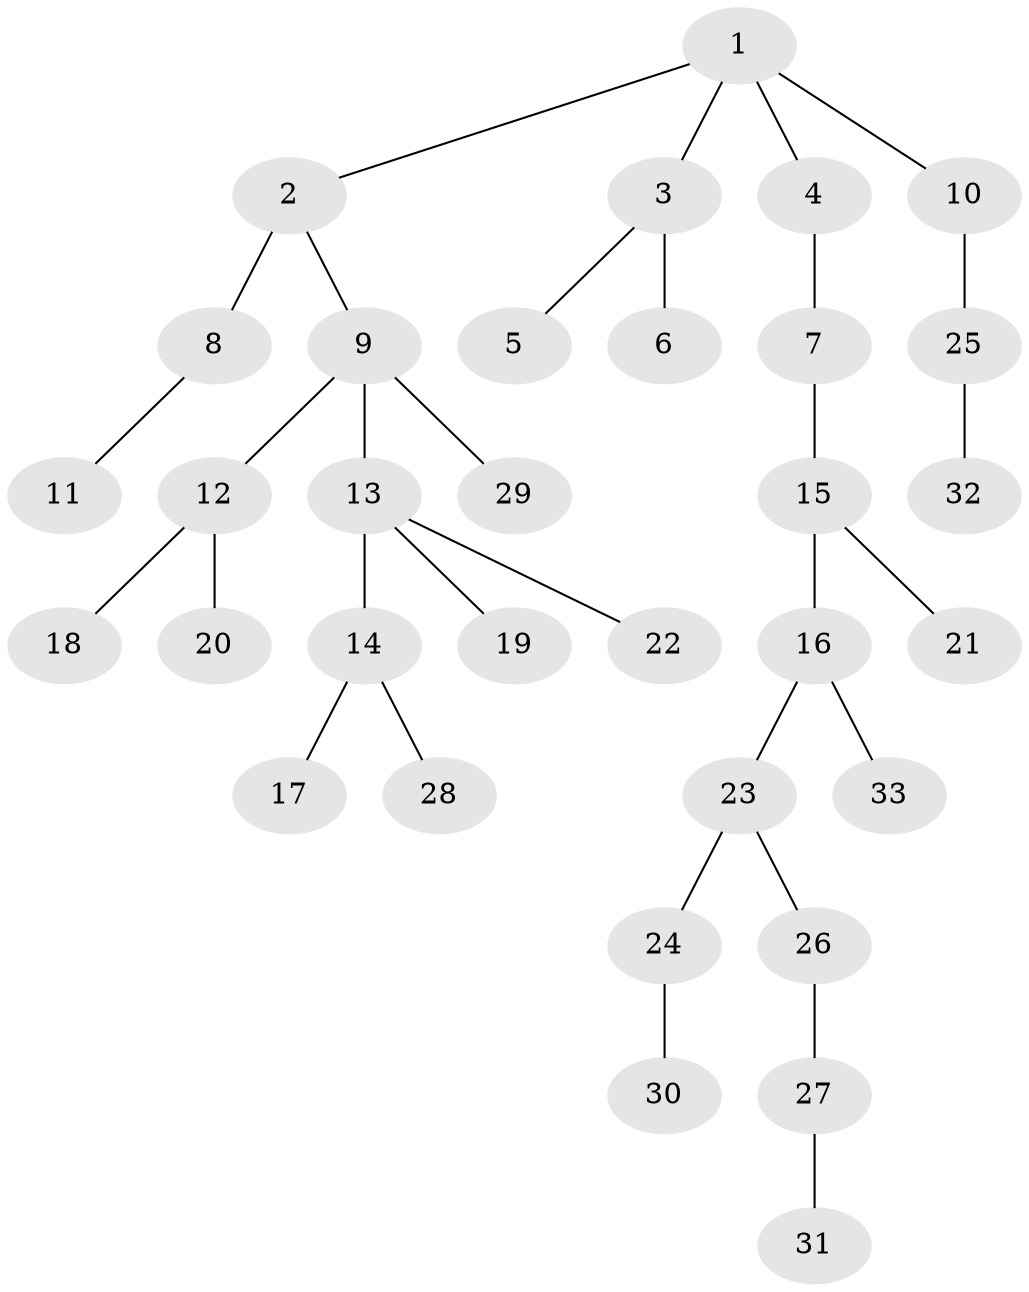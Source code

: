 // original degree distribution, {5: 0.06060606060606061, 3: 0.10606060606060606, 4: 0.10606060606060606, 2: 0.19696969696969696, 1: 0.5303030303030303}
// Generated by graph-tools (version 1.1) at 2025/36/03/09/25 02:36:51]
// undirected, 33 vertices, 32 edges
graph export_dot {
graph [start="1"]
  node [color=gray90,style=filled];
  1;
  2;
  3;
  4;
  5;
  6;
  7;
  8;
  9;
  10;
  11;
  12;
  13;
  14;
  15;
  16;
  17;
  18;
  19;
  20;
  21;
  22;
  23;
  24;
  25;
  26;
  27;
  28;
  29;
  30;
  31;
  32;
  33;
  1 -- 2 [weight=1.0];
  1 -- 3 [weight=1.0];
  1 -- 4 [weight=1.0];
  1 -- 10 [weight=1.0];
  2 -- 8 [weight=2.0];
  2 -- 9 [weight=1.0];
  3 -- 5 [weight=1.0];
  3 -- 6 [weight=1.0];
  4 -- 7 [weight=1.0];
  7 -- 15 [weight=1.0];
  8 -- 11 [weight=1.0];
  9 -- 12 [weight=1.0];
  9 -- 13 [weight=1.0];
  9 -- 29 [weight=1.0];
  10 -- 25 [weight=2.0];
  12 -- 18 [weight=1.0];
  12 -- 20 [weight=1.0];
  13 -- 14 [weight=1.0];
  13 -- 19 [weight=1.0];
  13 -- 22 [weight=1.0];
  14 -- 17 [weight=1.0];
  14 -- 28 [weight=1.0];
  15 -- 16 [weight=1.0];
  15 -- 21 [weight=1.0];
  16 -- 23 [weight=1.0];
  16 -- 33 [weight=1.0];
  23 -- 24 [weight=1.0];
  23 -- 26 [weight=1.0];
  24 -- 30 [weight=1.0];
  25 -- 32 [weight=1.0];
  26 -- 27 [weight=1.0];
  27 -- 31 [weight=1.0];
}
